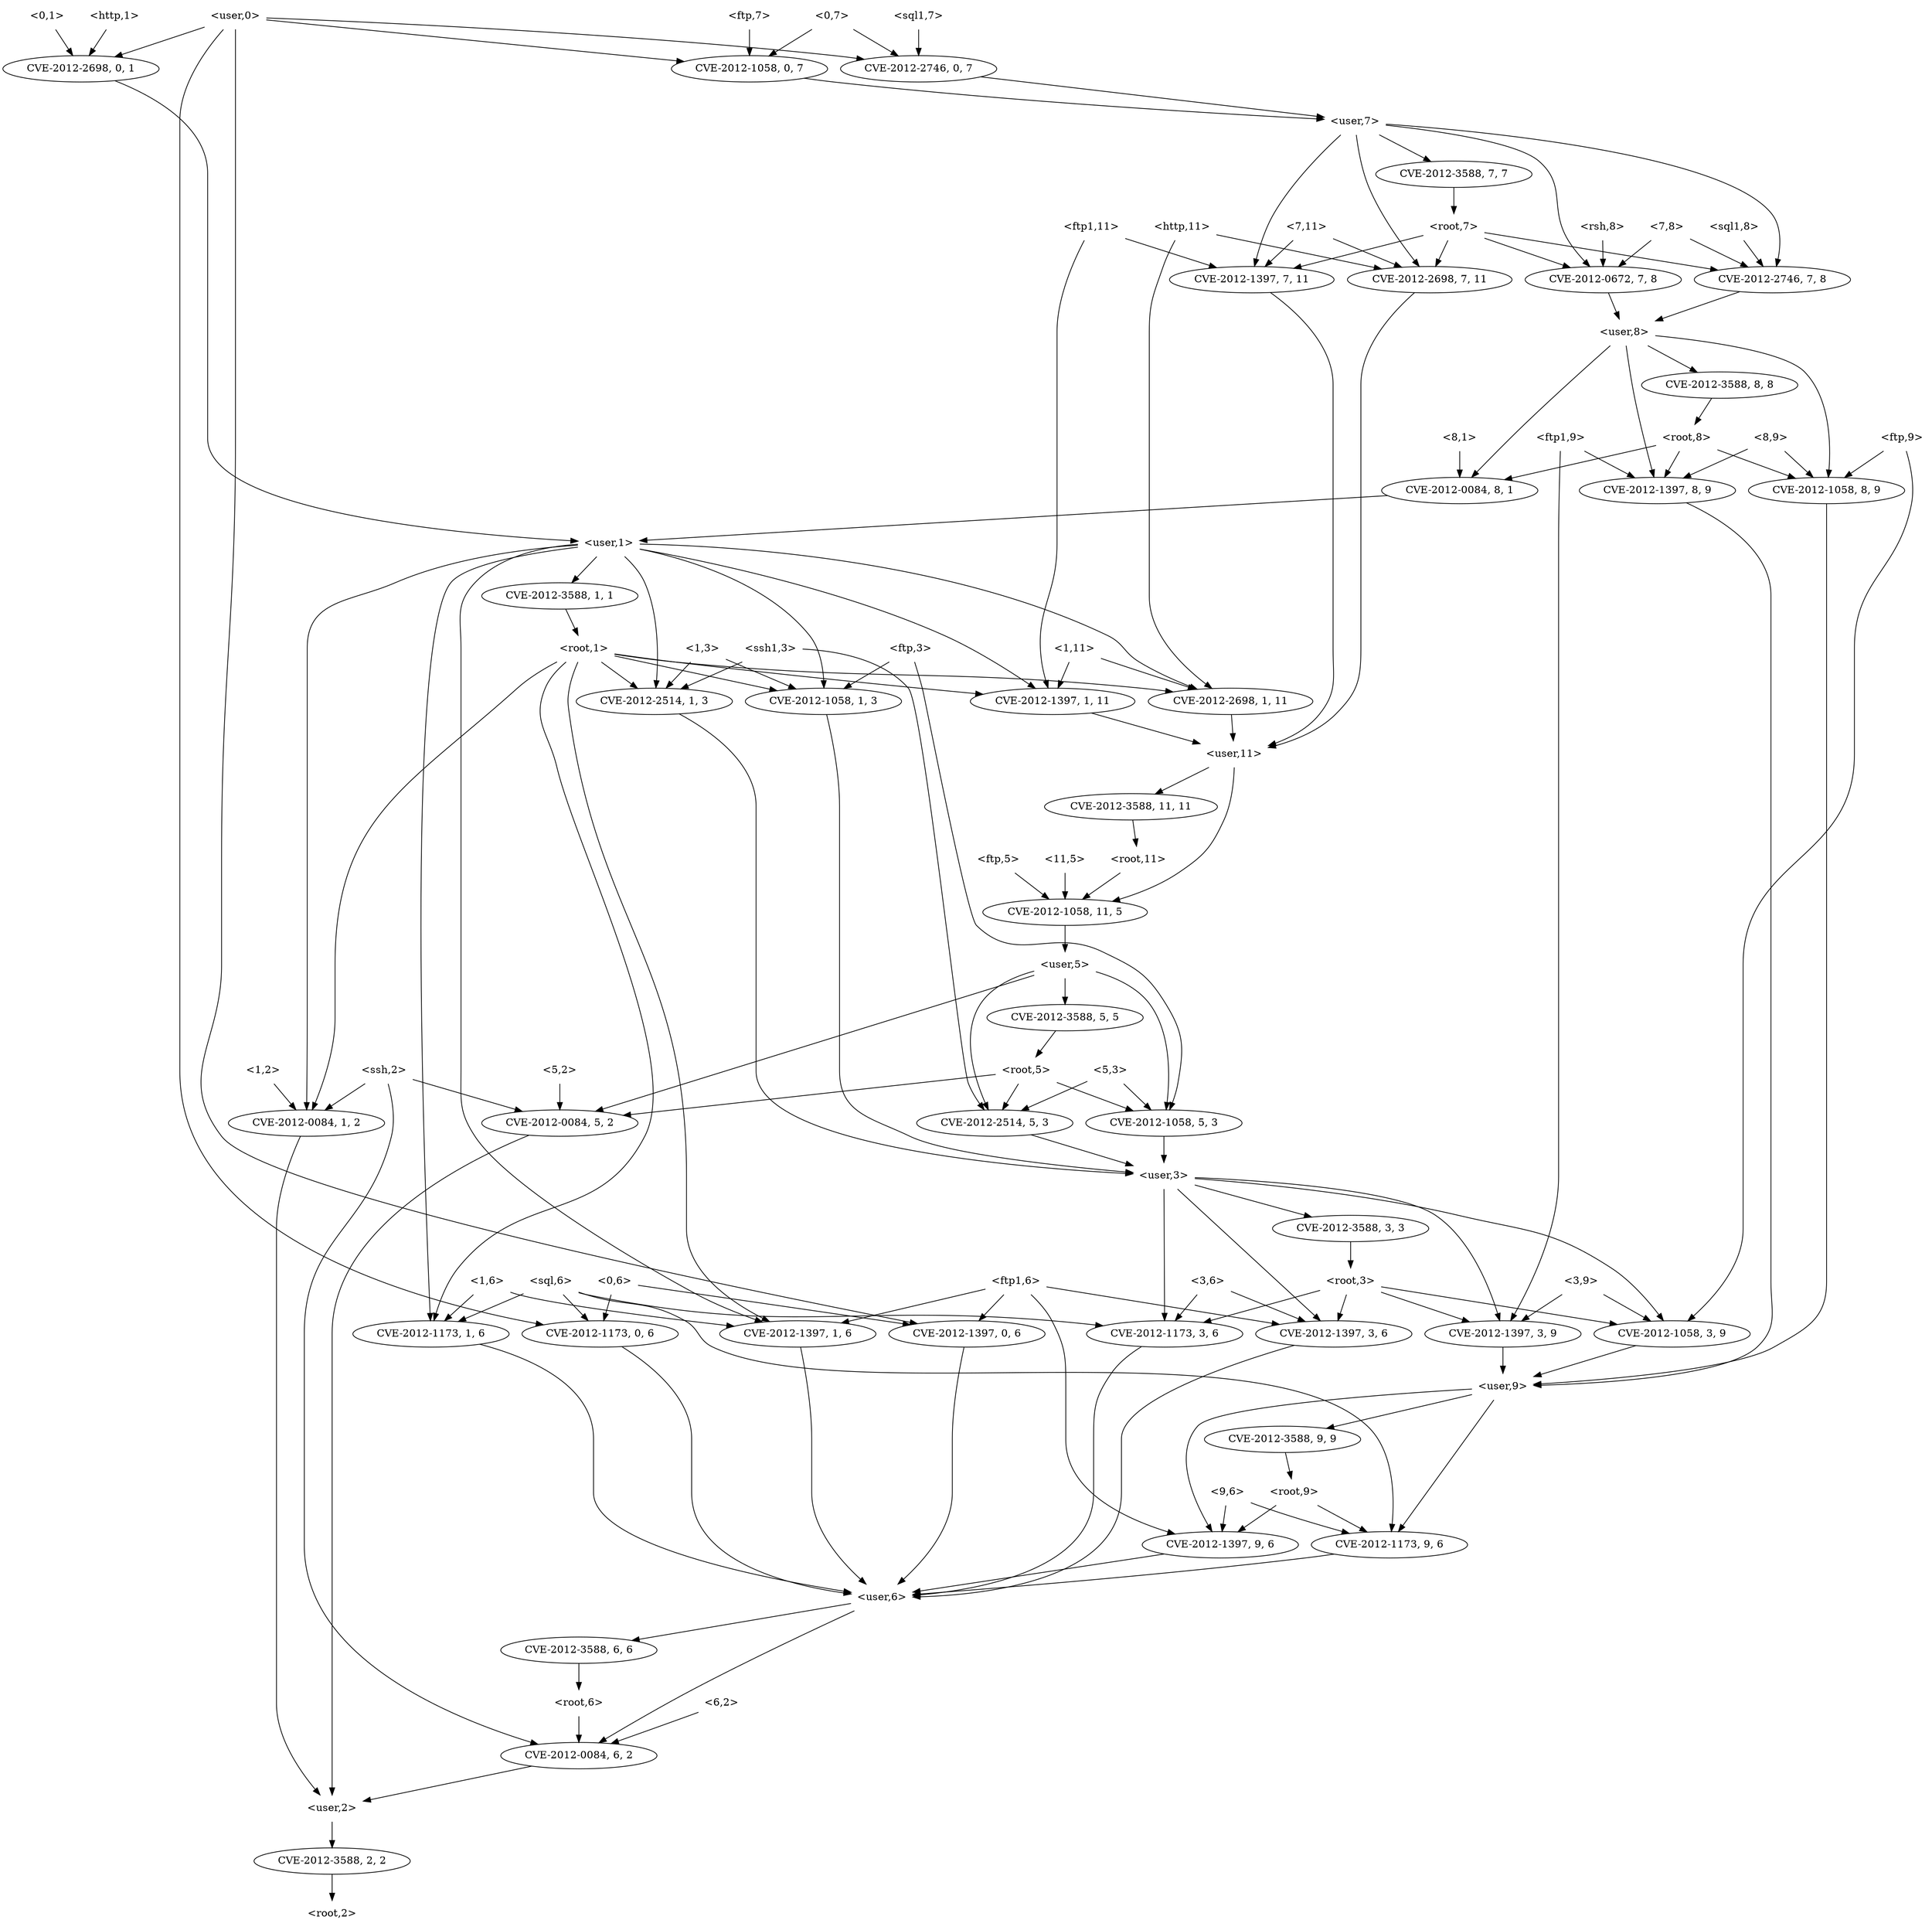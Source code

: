 strict digraph {
	graph [bb="0,0,2117,2628"];
	node [label="\N"];
	"<8,1>"	 [height=0.5,
		pos="576,2034",
		shape=plaintext,
		width=0.75];
	"<v_ssh,8,1>"	 [height=0.5,
		label=<CVE-2012-0084, 8, 1>,
		pos="576,1962",
		width=2.4499];
	"<8,1>" -> "<v_ssh,8,1>"	 [pos="e,576,1980.1 576,2015.7 576,2008 576,1998.7 576,1990.1"];
	"<user,1>"	 [height=0.5,
		pos="1221,1890",
		shape=plaintext,
		width=0.91667];
	"<v_ssh,8,1>" -> "<user,1>"	 [pos="e,1187.8,1894.6 651.89,1952.8 788.05,1938 1069.7,1907.4 1177.6,1895.7"];
	"<v_ftp,3,9>"	 [height=0.5,
		label=<CVE-2012-1058, 3, 9>,
		pos="785,810",
		width=2.4499];
	"<user,9>"	 [height=0.5,
		pos="740,738",
		shape=plaintext,
		width=0.91667];
	"<v_ftp,3,9>" -> "<user,9>"	 [pos="e,751.11,756.28 774.11,792.05 768.88,783.92 762.5,774 756.68,764.94"];
	"<v_sql,9,6>"	 [height=0.5,
		label=<CVE-2012-1173, 9, 6>,
		pos="1039,522",
		width=2.4499];
	"<user,9>" -> "<v_sql,9,6>"	 [pos="e,1038,540.32 773.22,734.61 817.11,730.2 895.55,717.86 953,684 990.66,661.8 999.82,650.77 1020,612 1030,592.79 1034.7,568.63 1037\
,550.33"];
	"<v_root,9,9>"	 [height=0.5,
		label=<CVE-2012-3588, 9, 9>,
		pos="856,666",
		width=2.4499];
	"<user,9>" -> "<v_root,9,9>"	 [pos="e,829.11,683.23 768.38,719.88 784,710.45 803.53,698.66 820.2,688.61"];
	"<v_ftp1,9,6>"	 [height=0.5,
		label=<CVE-2012-1397, 9, 6>,
		pos="844,522",
		width=2.4499];
	"<user,9>" -> "<v_ftp1,9,6>"	 [pos="e,829.28,539.94 741.69,719.67 743.95,701.29 748.88,671.68 759,648 775.14,610.22 803.32,571.9 822.79,547.83"];
	"<v_root,3,3>"	 [height=0.5,
		label=<CVE-2012-3588, 3, 3>,
		pos="1107,954",
		width=2.4499];
	"<root,3>"	 [height=0.5,
		pos="1052,882",
		shape=plaintext,
		width=0.89583];
	"<v_root,3,3>" -> "<root,3>"	 [pos="e,1065.6,900.28 1093.7,936.05 1087.2,927.75 1079.2,917.58 1071.9,908.38"];
	"<v_ftp1,3,9>"	 [height=0.5,
		label=<CVE-2012-1397, 3, 9>,
		pos="590,810",
		width=2.4499];
	"<root,3>" -> "<v_ftp1,3,9>"	 [pos="e,654.27,822.41 1019.3,876.55 955.55,867.78 810.03,847.46 688,828 680.33,826.78 672.32,825.46 664.34,824.11"];
	"<v_sql,3,6>"	 [height=0.5,
		label=<CVE-2012-1173, 3, 6>,
		pos="1212,810",
		width=2.4499];
	"<root,3>" -> "<v_sql,3,6>"	 [pos="e,1176.3,826.61 1084.4,866.83 1108.1,856.45 1140.7,842.2 1167,830.71"];
	"<root,3>" -> "<v_ftp,3,9>"	 [pos="e,844,823.55 1019.6,869.02 1014.4,867.25 1009.1,865.51 1004,864 954.25,849.21 897.25,835.52 853.88,825.76"];
	"<v_ftp1,3,6>"	 [height=0.5,
		label=<CVE-2012-1397, 3, 6>,
		pos="1407,810",
		width=2.4499];
	"<root,3>" -> "<v_ftp1,3,6>"	 [pos="e,1345.9,823.04 1084.4,874.6 1141.1,863.43 1259.4,840.1 1335.9,825.02"];
	"<v_ssh1,5,3>"	 [height=0.5,
		label=<CVE-2012-2514, 5, 3>,
		pos="914,1098",
		width=2.4499];
	"<user,3>"	 [height=0.5,
		pos="1109,1026",
		shape=plaintext,
		width=0.91667];
	"<v_ssh1,5,3>" -> "<user,3>"	 [pos="e,1076,1038.9 955.83,1082 988.39,1070.3 1033.4,1054.1 1066.2,1042.4"];
	"<user,3>" -> "<v_ftp1,3,9>"	 [pos="e,588.22,828.16 1075.8,1021.4 974.47,1009.6 672.51,969.24 607,900 591.58,883.71 588.07,857.95 587.98,838.33"];
	"<user,3>" -> "<v_sql,3,6>"	 [pos="e,1265.5,824.37 1142.1,1016.6 1191.2,1002.2 1281.6,967.55 1319,900 1326.8,886 1327.4,877.59 1319,864 1308.9,847.8 1292.3,836.4 1275.1\
,828.44"];
	"<user,3>" -> "<v_ftp,3,9>"	 [pos="e,806.08,827.5 1075.8,1008.6 1056.3,998.63 1031.4,985.28 1010,972 937.11,926.68 856.35,866.18 814.22,833.78"];
	"<user,3>" -> "<v_root,3,3>"	 [pos="e,1107.5,972.1 1108.5,1007.7 1108.3,999.98 1108,990.71 1107.8,982.11"];
	"<user,3>" -> "<v_ftp1,3,6>"	 [pos="e,1418.7,827.94 1142.1,1024.1 1210.7,1020.1 1367.4,1000 1430,900 1442,880.79 1433.6,855.5 1423.8,836.8"];
	"<8,9>"	 [height=0.5,
		pos="205,2034",
		shape=plaintext,
		width=0.75];
	"<v_ftp1,8,9>"	 [height=0.5,
		label=<CVE-2012-1397, 8, 9>,
		pos="344,1962",
		width=2.4499];
	"<8,9>" -> "<v_ftp1,8,9>"	 [pos="e,312.56,1978.8 232.13,2019.3 252.41,2009.1 280.46,1995 303.41,1983.4"];
	"<v_ftp,8,9>"	 [height=0.5,
		label=<CVE-2012-1058, 8, 9>,
		pos="149,1962",
		width=2.4499];
	"<8,9>" -> "<v_ftp,8,9>"	 [pos="e,162.68,1980.1 191.16,2015.7 184.51,2007.4 176.42,1997.3 169.11,1988.1"];
	"<v_ftp1,8,9>" -> "<user,9>"	 [pos="e,706.99,741.7 360.54,1944.3 383.44,1919.3 422,1869.6 422,1819 422,1819 422,1819 422,1673 422,1511.1 489,1476.9 489,1315 489,1315\
 489,1315 489,1241 489,1145.7 474,1122.3 474,1027 474,1027 474,1027 474,881 474,840.55 464.41,820.62 493,792 521.19,763.78 633.99\
,748.91 696.96,742.66"];
	"<v_ftp,8,9>" -> "<user,9>"	 [pos="e,706.89,741.53 198.89,1947.1 254.58,1928.1 337,1888.3 337,1819 337,1819 337,1819 337,1457 337,1260.9 436,1223.1 436,1027 436,1027\
 436,1027 436,881 436,838.66 437.61,819.27 470,792 503.73,763.6 629.24,748.6 696.6,742.44"];
	"<root,1>"	 [height=0.5,
		pos="1110,1746",
		shape=plaintext,
		width=0.89583];
	"<v_ssh,1,2>"	 [height=0.5,
		label=<CVE-2012-0084, 1, 2>,
		pos="88,1098",
		width=2.4499];
	"<root,1>" -> "<v_ssh,1,2>"	 [pos="e,111.65,1115.5 1093.3,1727.8 1071,1704.9 1032.1,1666.4 1015,1656 890.56,1580.6 835.09,1615.1 706,1548 584.19,1484.7 312.48,1272.1\
 204,1188 184.3,1172.7 180.65,1167.3 161,1152 147.73,1141.6 132.74,1130.6 119.81,1121.4"];
	"<v_ftp1,1,6>"	 [height=0.5,
		label=<CVE-2012-1397, 1, 6>,
		pos="1639,810",
		width=2.4499];
	"<root,1>" -> "<v_ftp1,1,6>"	 [pos="e,1622,827.96 1110.2,1728 1110.5,1701.3 1111,1648.1 1111,1603 1111,1603 1111,1603 1111,1529 1111,1356.5 1511.4,939.99 1614.8,835.23"];
	"<v_ssh1,1,3>"	 [height=0.5,
		label=<CVE-2012-2514, 1, 3>,
		pos="1265,1674",
		width=2.4499];
	"<root,1>" -> "<v_ssh1,1,3>"	 [pos="e,1230.4,1690.6 1142.5,1730.3 1165.3,1720 1196.1,1706.1 1221.1,1694.8"];
	"<v_ftp1,1,11>"	 [height=0.5,
		label=<CVE-2012-1397, 1, 11>,
		pos="710,1674",
		width=2.5686];
	"<root,1>" -> "<v_ftp1,1,11>"	 [pos="e,776.45,1686.6 1077.6,1739.3 1014.7,1728.3 874.29,1703.8 786.37,1688.4"];
	"<v_http,1,11>"	 [height=0.5,
		label=<CVE-2012-2698, 1, 11>,
		pos="914,1674",
		width=2.5686];
	"<root,1>" -> "<v_http,1,11>"	 [pos="e,956.35,1690.1 1077.6,1733.4 1047.3,1722.6 1001.5,1706.3 966.05,1693.6"];
	"<v_ftp,1,3>"	 [height=0.5,
		label=<CVE-2012-1058, 1, 3>,
		pos="1460,1674",
		width=2.4499];
	"<root,1>" -> "<v_ftp,1,3>"	 [pos="e,1395.3,1686.4 1142.4,1734.1 1149.4,1731.9 1156.9,1729.7 1164,1728 1174.7,1725.4 1301.2,1703 1385.3,1688.1"];
	"<v_sql,1,6>"	 [height=0.5,
		label=<CVE-2012-1173, 1, 6>,
		pos="980,810",
		width=2.4499];
	"<root,1>" -> "<v_sql,1,6>"	 [pos="e,1018.6,826.3 1102.5,1727.9 1091.7,1701.6 1073,1649.4 1073,1603 1073,1603 1073,1603 1073,1457 1073,1218.2 1327.9,1140.1 1204,936\
 1186.5,907.11 1165.1,918.79 1137,900 1116,885.96 1114.4,877.47 1093,864 1072.6,851.13 1048.5,839.42 1027.9,830.3"];
	"<user,2>"	 [height=0.5,
		pos="242,162",
		shape=plaintext,
		width=0.91667];
	"<v_ssh,1,2>" -> "<user,2>"	 [pos="e,214.45,180.18 95.892,1079.9 107.29,1053.7 127,1001.5 127,955 127,955 127,955 127,305 127,253.97 172.41,211 206.16,186.11"];
	"<user,6>"	 [height=0.5,
		pos="1178,450",
		shape=plaintext,
		width=0.91667];
	"<v_ftp1,1,6>" -> "<user,6>"	 [pos="e,1211.3,455.06 1629.9,792.06 1616.7,765.98 1594,714.07 1594,667 1594,667 1594,667 1594,593 1594,514.9 1328.1,470.91 1221.4,456.42"];
	"<v_ssh1,1,3>" -> "<user,3>"	 [pos="e,1142.2,1037 1256.9,1655.9 1245.2,1629.7 1225,1577.6 1225,1531 1225,1531 1225,1531 1225,1169 1225,1128.6 1230.2,1112.4 1206,1080\
 1192.5,1061.9 1170.9,1049.2 1151.5,1040.8"];
	"<user,11>"	 [height=0.5,
		pos="702,1602",
		shape=plaintext,
		width=1.0069];
	"<v_ftp1,1,11>" -> "<user,11>"	 [pos="e,703.95,1620.1 708.02,1655.7 707.14,1648 706.08,1638.7 705.1,1630.1"];
	"<v_http,1,11>" -> "<user,11>"	 [pos="e,738.53,1615.1 869.3,1658.2 833.77,1646.5 784.23,1630.2 748.29,1618.3"];
	"<v_ftp,1,3>" -> "<user,3>"	 [pos="e,1142.1,1034.2 1458.1,1655.9 1448.6,1578.7 1400.1,1258.8 1229,1080 1208.3,1058.4 1177.2,1045 1151.8,1037.1"];
	"<v_sql,1,6>" -> "<user,6>"	 [pos="e,1170.4,468.27 990.55,791.97 1016.5,749.88 1085,637.28 1136,540 1146.9,519.32 1158.1,495.35 1166.2,477.5"];
	"<v_sql,9,6>" -> "<user,6>"	 [pos="e,1144.6,467.8 1070.5,505.12 1089.8,495.42 1114.7,482.9 1135.6,472.34"];
	"<root,9>"	 [height=0.5,
		pos="856,594",
		shape=plaintext,
		width=0.89583];
	"<v_root,9,9>" -> "<root,9>"	 [pos="e,856,612.1 856,647.7 856,639.98 856,630.71 856,622.11"];
	"<v_ftp1,9,6>" -> "<user,6>"	 [pos="e,1144.6,457.99 903.33,508.57 969.64,494.67 1075.4,472.49 1134.5,460.11"];
	"<v_ftp1,3,9>" -> "<user,9>"	 [pos="e,706.97,754.42 623.66,793.29 645.53,783.09 674.21,769.7 697.62,758.78"];
	"<v_root,2,2>"	 [height=0.5,
		label=<CVE-2012-3588, 2, 2>,
		pos="242,90",
		width=2.4499];
	"<user,2>" -> "<v_root,2,2>"	 [pos="e,242,108.1 242,143.7 242,135.98 242,126.71 242,118.11"];
	"<root,9>" -> "<v_ftp1,9,6>"	 [pos="e,846.93,540.1 853.03,575.7 851.71,567.98 850.12,558.71 848.65,550.11"];
	"<root,9>" -> "<v_sql,9,6>"	 [pos="e,999.38,538.16 888.3,580.65 916.38,569.9 957.5,554.17 989.7,541.86"];
	"<user,1>" -> "<v_ssh,1,2>"	 [pos="e,99.37,1115.9 1187.7,1887 1084,1879.1 761.31,1843.2 554,1692 437.06,1606.7 174.56,1226.5 105.12,1124.3"];
	"<user,1>" -> "<v_ftp1,1,6>"	 [pos="e,1641.6,828 1254.2,1888.9 1314,1887.5 1442.5,1879.3 1540,1836 1598.1,1810.2 1652,1810.6 1652,1747 1652,1747 1652,1747 1652,953 \
1652,912.83 1646.8,866.53 1643,838.01"];
	"<user,1>" -> "<v_ssh1,1,3>"	 [pos="e,1267.7,1692 1237.7,1871.9 1246.1,1862.2 1255.4,1849.4 1260,1836 1275.5,1791.1 1272.6,1734.9 1269,1702.2"];
	"<v_root,1,1>"	 [height=0.5,
		label=<CVE-2012-3588, 1, 1>,
		pos="1163,1818",
		width=2.4499];
	"<user,1>" -> "<v_root,1,1>"	 [pos="e,1177.2,1836.1 1206.7,1871.7 1199.7,1863.3 1191.2,1853.1 1183.6,1843.9"];
	"<user,1>" -> "<v_ftp1,1,11>"	 [pos="e,739.14,1691.2 1187.8,1881.7 1149.1,1872.7 1083.5,1856.2 1029,1836 958.52,1809.9 943.14,1797.8 876,1764 831.67,1741.7 781.58,1714.6\
 748.12,1696.2"];
	"<user,1>" -> "<v_http,1,11>"	 [pos="e,939.72,1691.5 1187.8,1883.6 1154.5,1876.9 1102.9,1862.8 1066,1836 1017.5,1800.7 1027.5,1770.4 985,1728 973.85,1716.9 960.27,1706.2\
 947.97,1697.3"];
	"<user,1>" -> "<v_ftp,1,3>"	 [pos="e,1448.1,1692.1 1248,1871.8 1282.5,1849.3 1342.9,1807.5 1388,1764 1408.4,1744.4 1428.4,1719 1442.1,1700.4"];
	"<user,1>" -> "<v_sql,1,6>"	 [pos="e,1032.8,824.46 1254.2,1884.3 1348.9,1870 1614,1823.3 1614,1747 1614,1747 1614,1747 1614,1601 1614,1259 1464.4,1182.1 1227,936 1206.2\
,914.43 1194,917.94 1170,900 1150.6,885.48 1149.9,876.28 1129,864 1102.3,848.33 1070.3,836.19 1042.7,827.5"];
	"<v_root,1,1>" -> "<root,1>"	 [pos="e,1123.1,1764.3 1150.2,1800.1 1143.9,1791.8 1136.2,1781.6 1129.2,1772.4"];
	"<http,11>"	 [height=0.5,
		pos="944,2322",
		shape=plaintext,
		width=0.97917];
	"<http,11>" -> "<v_http,1,11>"	 [pos="e,929.19,1691.8 949.67,2303.7 957.85,2277.2 972,2224.7 972,2179 972,2179 972,2179 972,1961 972,1857 986.62,1825.7 951,1728 947.4\
,1718.1 941.5,1708.4 935.45,1700"];
	"<v_http,7,11>"	 [height=0.5,
		label=<CVE-2012-2698, 7, 11>,
		pos="851,2250",
		width=2.5686];
	"<http,11>" -> "<v_http,7,11>"	 [pos="e,873.08,2267.6 921.01,2303.7 909.01,2294.7 894.17,2283.5 881.25,2273.8"];
	"<v_http,7,11>" -> "<user,11>"	 [pos="e,665.51,1613.4 832.99,2232.1 808.58,2207.2 768,2158.1 768,2107 768,2107 768,2107 768,1889 768,1776.2 645.73,1798.3 608,1692 602.65\
,1676.9 599.93,1669.8 608,1656 618.54,1638 637.75,1625.6 656.06,1617.3"];
	"<3,6>"	 [height=0.5,
		pos="1394,882",
		shape=plaintext,
		width=0.75];
	"<3,6>" -> "<v_sql,3,6>"	 [pos="e,1253.2,826.06 1366.7,869.53 1362.1,867.66 1357.4,865.76 1353,864 1323.2,852.23 1289.7,839.59 1262.8,829.61"];
	"<3,6>" -> "<v_ftp1,3,6>"	 [pos="e,1403.8,828.1 1397.2,863.7 1398.6,855.98 1400.4,846.71 1402,838.11"];
	"<v_sql,3,6>" -> "<user,6>"	 [pos="e,1182.9,468.33 1210,791.98 1207.1,765.36 1202,712.23 1202,667 1202,667 1202,667 1202,593 1202,552.65 1192.5,506.74 1185.4,478.32"];
	"<v_ftp1,3,6>" -> "<user,6>"	 [pos="e,1211.1,458.04 1401.7,791.7 1394.1,765.14 1381,712.61 1381,667 1381,667 1381,667 1381,593 1381,515.55 1280.5,476.8 1221,460.62"];
	"<ftp1,6>"	 [height=0.5,
		pos="1510,882",
		shape=plaintext,
		width=0.89583];
	"<ftp1,6>" -> "<v_ftp1,3,6>"	 [pos="e,1431.2,827.47 1484.8,863.88 1471.2,854.61 1454.2,843.05 1439.5,833.1"];
	"<ftp1,6>" -> "<v_ftp1,1,6>"	 [pos="e,1609.5,826.99 1541.6,863.88 1559.4,854.21 1581.8,842.05 1600.6,831.83"];
	"<v_ftp1,0,6>"	 [height=0.5,
		label=<CVE-2012-1397, 0, 6>,
		pos="2029,810",
		width=2.4499];
	"<ftp1,6>" -> "<v_ftp1,0,6>"	 [pos="e,1965.3,822.5 1542.3,877.45 1612.9,869.58 1786.4,849.63 1931,828 1938.9,826.82 1947.1,825.51 1955.3,824.16"];
	"<ftp1,6>" -> "<v_ftp1,9,6>"	 [pos="e,859.73,540.05 1514,863.95 1517.6,844.43 1520,812.51 1504,792 1344.2,587.21 1174.6,738.9 948,612 916.93,594.6 886.6,567.07 866.79\
,547.24"];
	"<v_ftp1,0,6>" -> "<user,6>"	 [pos="e,1211,450.61 2009,792.46 1982,768.06 1937,719.58 1937,667 1937,667 1937,667 1937,593 1937,493.27 1827.6,528.84 1731,504 1545.7,\
456.36 1315.6,450.73 1221.3,450.6"];
	"<sql1,8>"	 [height=0.5,
		pos="215,2322",
		shape=plaintext,
		width=0.91667];
	"<v_sql1,7,8>"	 [height=0.5,
		label=<CVE-2012-2746, 7, 8>,
		pos="215,2250",
		width=2.4499];
	"<sql1,8>" -> "<v_sql1,7,8>"	 [pos="e,215,2268.1 215,2303.7 215,2296 215,2286.7 215,2278.1"];
	"<user,8>"	 [height=0.5,
		pos="318,2178",
		shape=plaintext,
		width=0.91667];
	"<v_sql1,7,8>" -> "<user,8>"	 [pos="e,292.93,2196 239.15,2232.6 252.67,2223.4 269.73,2211.8 284.52,2201.8"];
	"<v_ssh,6,2>"	 [height=0.5,
		label=<CVE-2012-0084, 6, 2>,
		pos="397,234",
		width=2.4499];
	"<user,6>" -> "<v_ssh,6,2>"	 [pos="e,448.46,248.75 1144.8,439.76 1055.6,415 803.8,345.14 594,288 548.67,275.65 497.43,261.87 458.57,251.46"];
	"<v_root,6,6>"	 [height=0.5,
		label=<CVE-2012-3588, 6, 6>,
		pos="709,378",
		width=2.4499];
	"<user,6>" -> "<v_root,6,6>"	 [pos="e,778.06,389.31 1144.6,444.02 1070.9,433.02 892.42,406.38 788.22,390.82"];
	"<9,6>"	 [height=0.5,
		pos="984,594",
		shape=plaintext,
		width=0.75];
	"<9,6>" -> "<v_ftp1,9,6>"	 [pos="e,875.66,538.83 956.67,579.34 936.25,569.13 907.99,555 884.89,543.44"];
	"<9,6>" -> "<v_sql,9,6>"	 [pos="e,1025.6,540.1 997.6,575.7 1004.1,567.39 1012.1,557.28 1019.2,548.14"];
	"<v_ssh,6,2>" -> "<user,2>"	 [pos="e,275.08,177.94 362.21,217.29 339.21,206.9 308.89,193.21 284.46,182.18"];
	"<v_root,5,5>"	 [height=0.5,
		label=<CVE-2012-3588, 5, 5>,
		pos="823,1242",
		width=2.4499];
	"<root,5>"	 [height=0.5,
		pos="850,1170",
		shape=plaintext,
		width=0.89583];
	"<v_root,5,5>" -> "<root,5>"	 [pos="e,843.4,1188.1 829.67,1223.7 832.71,1215.8 836.38,1206.3 839.76,1197.5"];
	"<v_ftp,5,3>"	 [height=0.5,
		label=<CVE-2012-1058, 5, 3>,
		pos="1109,1098",
		width=2.4499];
	"<root,5>" -> "<v_ftp,5,3>"	 [pos="e,1058,1112.8 882.28,1160.3 923.68,1149.1 996.33,1129.5 1048.2,1115.4"];
	"<root,5>" -> "<v_ssh1,5,3>"	 [pos="e,898.36,1116.1 865.82,1151.7 873.57,1143.2 883.04,1132.9 891.52,1123.6"];
	"<v_ssh,5,2>"	 [height=0.5,
		label=<CVE-2012-0084, 5, 2>,
		pos="320,1098",
		width=2.4499];
	"<root,5>" -> "<v_ssh,5,2>"	 [pos="e,392.05,1108.5 817.64,1164.7 736.3,1154 521.26,1125.6 402.21,1109.9"];
	"<root,2>"	 [height=0.5,
		pos="242,18",
		shape=plaintext,
		width=0.89583];
	"<rsh,8>"	 [height=0.5,
		pos="459,2322",
		shape=plaintext,
		width=0.81944];
	"<v_rsh,7,8>"	 [height=0.5,
		label=<CVE-2012-0672, 7, 8>,
		pos="410,2250",
		width=2.4499];
	"<rsh,8>" -> "<v_rsh,7,8>"	 [pos="e,421.97,2268.1 446.89,2303.7 441.13,2295.5 434.14,2285.5 427.79,2276.4"];
	"<v_rsh,7,8>" -> "<user,8>"	 [pos="e,340.61,2196.2 388.2,2232.4 376.43,2223.5 361.71,2212.3 348.79,2202.4"];
	"<v_root,8,8>"	 [height=0.5,
		label=<CVE-2012-3588, 8, 8>,
		pos="376,2106",
		width=2.4499];
	"<user,8>" -> "<v_root,8,8>"	 [pos="e,361.83,2124.1 332.34,2159.7 339.29,2151.3 347.77,2141.1 355.4,2131.9"];
	"<user,8>" -> "<v_ftp1,8,9>"	 [pos="e,331.65,1980.1 301.11,2160 292.71,2150.3 283.42,2137.5 279,2124 274.01,2108.8 275.2,2103.5 279,2088 288.01,2051.1 309.98,2013 325.89\
,1988.7"];
	"<user,8>" -> "<v_ssh,8,1>"	 [pos="e,564.15,1980.1 351.08,2172.4 384.79,2166.2 437.07,2152.6 473,2124 517.19,2088.8 509.24,2063.4 540,2016 545.91,2006.9 552.54,1997\
 558.48,1988.3"];
	"<user,8>" -> "<v_ftp,8,9>"	 [pos="e,149.63,1980.3 287.44,2159.8 253.12,2138.9 198.41,2100.3 169,2052 157.64,2033.3 152.72,2009 150.59,1990.4"];
	"<root,8>"	 [height=0.5,
		pos="360,2034",
		shape=plaintext,
		width=0.89583];
	"<v_root,8,8>" -> "<root,8>"	 [pos="e,363.91,2052.1 372.04,2087.7 370.28,2080 368.16,2070.7 366.2,2062.1"];
	"<6,2>"	 [height=0.5,
		pos="397,306",
		shape=plaintext,
		width=0.75];
	"<6,2>" -> "<v_ssh,6,2>"	 [pos="e,397,252.1 397,287.7 397,279.98 397,270.71 397,262.11"];
	"<ftp,5>"	 [height=0.5,
		pos="941,1458",
		shape=plaintext,
		width=0.8125];
	"<v_ftp,11,5>"	 [height=0.5,
		label=<CVE-2012-1058, 11, 5>,
		pos="858,1386",
		width=2.5686];
	"<ftp,5>" -> "<v_ftp,11,5>"	 [pos="e,877.71,1403.6 920.48,1439.7 909.98,1430.8 897.03,1419.9 885.66,1410.3"];
	"<user,5>"	 [height=0.5,
		pos="858,1314",
		shape=plaintext,
		width=0.91667];
	"<v_ftp,11,5>" -> "<user,5>"	 [pos="e,858,1332.1 858,1367.7 858,1360 858,1350.7 858,1342.1"];
	"<user,0>"	 [height=0.5,
		pos="1779,2610",
		shape=plaintext,
		width=0.91667];
	"<v_http,0,1>"	 [height=0.5,
		label=<CVE-2012-2698, 0, 1>,
		pos="1933,2538",
		width=2.4499];
	"<user,0>" -> "<v_http,0,1>"	 [pos="e,1898.7,2554.6 1812,2594 1834.7,2583.7 1865,2569.9 1889.6,2558.7"];
	"<v_sql1,0,7>"	 [height=0.5,
		label=<CVE-2012-2746, 0, 7>,
		pos="1063,2538",
		width=2.4499];
	"<user,0>" -> "<v_sql1,0,7>"	 [pos="e,1125.6,2550.7 1745.7,2607.2 1652.9,2601.8 1383.4,2584.8 1161,2556 1152.8,2554.9 1144.1,2553.7 1135.6,2552.3"];
	"<v_sql,0,6>"	 [height=0.5,
		label=<CVE-2012-1173, 0, 6>,
		pos="1834,810",
		width=2.4499];
	"<user,0>" -> "<v_sql,0,6>"	 [pos="e,1819.8,828.15 1779,2592 1779,2565.3 1779,2512.1 1779,2467 1779,2467 1779,2467 1779,953 1779,912.55 1782.1,901.2 1798,864 1802.1\
,854.43 1808,844.78 1813.8,836.39"];
	"<user,0>" -> "<v_ftp1,0,6>"	 [pos="e,2022.3,828.21 1786.7,2591.9 1797.8,2565.6 1817,2513.4 1817,2467 1817,2467 1817,2467 1817,2393 1817,2296.3 1856,2275.7 1856,2179\
 1856,2179 1856,2179 1856,1601 1856,1294.9 1981.5,937.15 2018.7,837.77"];
	"<v_ftp,0,7>"	 [height=0.5,
		label=<CVE-2012-1058, 0, 7>,
		pos="1258,2538",
		width=2.4499];
	"<user,0>" -> "<v_ftp,0,7>"	 [pos="e,1329.6,2548.6 1745.6,2604.5 1664.7,2593.6 1456,2565.6 1339.6,2550"];
	"<v_http,0,1>" -> "<user,1>"	 [pos="e,1254.3,1892.9 1919.2,2520.2 1875.2,2464.9 1741,2282 1741,2107 1741,2107 1741,2107 1741,2033 1741,1934.5 1389.1,1902 1264.3,1893.5"];
	"<user,7>"	 [height=0.5,
		pos="647,2466",
		shape=plaintext,
		width=0.91667];
	"<v_sql1,0,7>" -> "<user,7>"	 [pos="e,680.09,2472.6 997.08,2525.9 911.16,2511.4 763.26,2486.6 690.3,2474.3"];
	"<v_sql,0,6>" -> "<user,6>"	 [pos="e,1211.3,451.43 1826.7,791.87 1816.2,765.53 1798,713.29 1798,667 1798,667 1798,667 1798,593 1798,474.5 1362.2,454.89 1221.3,451.64"];
	"<v_ftp,0,7>" -> "<user,7>"	 [pos="e,680.1,2469.6 1194.8,2525.4 1183.3,2523.4 1171.3,2521.6 1160,2520 986.56,2496 778.76,2477.8 690.29,2470.5"];
	"<0,7>"	 [height=0.5,
		pos="1162,2610",
		shape=plaintext,
		width=0.75];
	"<0,7>" -> "<v_sql1,0,7>"	 [pos="e,1086.3,2555.5 1137.8,2591.9 1124.8,2582.7 1108.6,2571.3 1094.7,2561.4"];
	"<0,7>" -> "<v_ftp,0,7>"	 [pos="e,1235.2,2555.6 1185.7,2591.7 1198.1,2582.7 1213.4,2571.5 1226.8,2561.8"];
	"<user,7>" -> "<v_rsh,7,8>"	 [pos="e,406.86,2268 613.84,2461.1 560.33,2454.1 458.47,2437.8 434,2412 399.88,2376.1 401.24,2313.8 405.49,2278.2"];
	"<user,7>" -> "<v_sql1,7,8>"	 [pos="e,229.35,2268 613.94,2461.7 566.96,2456 478.94,2442.2 410,2412 336.91,2380 269.31,2312.3 236.25,2275.7"];
	"<v_ftp1,7,11>"	 [height=0.5,
		label=<CVE-2012-1397, 7, 11>,
		pos="609,2250",
		width=2.5686];
	"<user,7>" -> "<v_ftp1,7,11>"	 [pos="e,612.06,2268.2 643.95,2447.8 637.37,2410.8 621.75,2322.8 613.81,2278.1"];
	"<v_root,7,7>"	 [height=0.5,
		label=<CVE-2012-3588, 7, 7>,
		pos="531,2394",
		width=2.4499];
	"<user,7>" -> "<v_root,7,7>"	 [pos="e,557.89,2411.2 618.62,2447.9 603,2438.5 583.47,2426.7 566.8,2416.6"];
	"<user,7>" -> "<v_http,7,11>"	 [pos="e,850.81,2268.2 680.27,2451.7 722.19,2433.1 793.3,2395.4 831,2340 843.42,2321.7 848.25,2297 850.06,2278.2"];
	"<0,1>"	 [height=0.5,
		pos="1895,2610",
		shape=plaintext,
		width=0.75];
	"<0,1>" -> "<v_http,0,1>"	 [pos="e,1923.7,2556.1 1904.4,2591.7 1908.8,2583.6 1914.1,2573.9 1918.9,2565"];
	"<http,1>"	 [height=0.5,
		pos="1973,2610",
		shape=plaintext,
		width=0.89583];
	"<http,1>" -> "<v_http,0,1>"	 [pos="e,1942.8,2556.1 1963.1,2591.7 1958.5,2583.6 1952.9,2573.9 1947.8,2565"];
	"<user,11>" -> "<v_ftp,11,5>"	 [pos="e,804.62,1400.7 700.26,1583.9 697.95,1551.2 697.99,1479.3 737,1440 752.91,1424 774.47,1412.5 794.98,1404.3"];
	"<v_root,11,11>"	 [height=0.5,
		label=<CVE-2012-3588, 11, 11>,
		pos="812,1530",
		width=2.7013];
	"<user,11>" -> "<v_root,11,11>"	 [pos="e,786.13,1547.5 728.91,1583.9 743.48,1574.6 761.64,1563 777.27,1553.1"];
	"<root,11>"	 [height=0.5,
		pos="782,1458",
		shape=plaintext,
		width=1];
	"<v_root,11,11>" -> "<root,11>"	 [pos="e,789.33,1476.1 804.58,1511.7 801.21,1503.8 797.13,1494.3 793.38,1485.5"];
	"<root,8>" -> "<v_ftp1,8,9>"	 [pos="e,347.91,1980.1 356.04,2015.7 354.28,2008 352.16,1998.7 350.2,1990.1"];
	"<root,8>" -> "<v_ssh,8,1>"	 [pos="e,531.03,1977.6 392.34,2022.5 426.44,2011.5 480.77,1993.9 521.51,1980.7"];
	"<root,8>" -> "<v_ftp,8,9>"	 [pos="e,193.31,1977.7 327.49,2022.2 294.35,2011.2 242.36,1994 203.02,1980.9"];
	"<root,11>" -> "<v_ftp,11,5>"	 [pos="e,839.69,1403.9 800.79,1439.7 810.24,1431 821.86,1420.3 832.14,1410.8"];
	"<root,7>"	 [height=0.5,
		pos="540,2322",
		shape=plaintext,
		width=0.89583];
	"<v_root,7,7>" -> "<root,7>"	 [pos="e,537.8,2340.1 533.22,2375.7 534.22,2368 535.41,2358.7 536.51,2350.1"];
	"<root,7>" -> "<v_rsh,7,8>"	 [pos="e,439.69,2267 508.2,2303.9 490.24,2294.2 467.66,2282 448.68,2271.8"];
	"<root,7>" -> "<v_sql1,7,8>"	 [pos="e,279.18,2262.4 507.36,2307.4 503.89,2306.1 500.39,2305 497,2304 477.28,2298.3 366.02,2278 289.29,2264.2"];
	"<root,7>" -> "<v_ftp1,7,11>"	 [pos="e,592.14,2268.1 557.06,2303.7 565.5,2295.1 575.82,2284.7 585.04,2275.3"];
	"<root,7>" -> "<v_http,7,11>"	 [pos="e,792.82,2264.1 572.4,2313.7 621.98,2302.5 717.75,2281 783.02,2266.3"];
	"<11,5>"	 [height=0.5,
		pos="865,1458",
		shape=plaintext,
		width=0.78472];
	"<11,5>" -> "<v_ftp,11,5>"	 [pos="e,859.71,1404.1 863.27,1439.7 862.5,1432 861.57,1422.7 860.71,1414.1"];
	"<1,6>"	 [height=0.5,
		pos="1206,882",
		shape=plaintext,
		width=0.75];
	"<1,6>" -> "<v_sql,1,6>"	 [pos="e,1033.1,824.5 1178.8,869.22 1174.2,867.38 1169.5,865.58 1165,864 1124.9,850 1079.1,836.84 1043,827.14"];
	"<1,6>" -> "<v_ftp1,1,6>"	 [pos="e,1565.8,820.22 1233.1,867.44 1236.4,866.13 1239.7,864.94 1243,864 1257.8,859.7 1443.9,835.71 1555.6,821.52"];
	"<v_root,2,2>" -> "<root,2>"	 [pos="e,242,36.104 242,71.697 242,63.983 242,54.712 242,46.112"];
	"<ftp,3>"	 [height=0.5,
		pos="1520,1746",
		shape=plaintext,
		width=0.8125];
	"<ftp,3>" -> "<v_ftp,5,3>"	 [pos="e,1118.6,1116 1536,1727.8 1544,1718.1 1552.8,1705.3 1557,1692 1561.8,1676.7 1562.6,1671 1557,1656 1474.9,1437.2 1350.8,1447.3 1211\
,1260 1176.9,1214.4 1142.6,1157.4 1123.7,1124.9"];
	"<ftp,3>" -> "<v_ftp,1,3>"	 [pos="e,1474.7,1692.1 1505.2,1727.7 1498,1719.3 1489.2,1709.1 1481.3,1699.9"];
	"<v_ftp,5,3>" -> "<user,3>"	 [pos="e,1109,1044.1 1109,1079.7 1109,1072 1109,1062.7 1109,1054.1"];
	"<v_ssh,5,2>" -> "<user,2>"	 [pos="e,242,180.05 303.46,1080.3 280.56,1055.3 242,1005.6 242,955 242,955 242,955 242,305 242,265 242,218.65 242,190.08"];
	"<ftp,9>"	 [height=0.5,
		pos="62,2034",
		shape=plaintext,
		width=0.8125];
	"<ftp,9>" -> "<v_ftp,3,9>"	 [pos="e,768.58,827.69 56.158,2015.9 50.839,1997.7 44.823,1968.3 52,1944 201.02,1439.3 652.81,948.06 761.36,835.16"];
	"<ftp,9>" -> "<v_ftp,8,9>"	 [pos="e,128.34,1979.6 83.506,2015.7 94.626,2006.7 108.35,1995.7 120.36,1986"];
	"<3,9>"	 [height=0.5,
		pos="643,882",
		shape=plaintext,
		width=0.75];
	"<3,9>" -> "<v_ftp1,3,9>"	 [pos="e,602.95,828.1 629.9,863.7 623.61,855.39 615.95,845.28 609.04,836.14"];
	"<3,9>" -> "<v_ftp,3,9>"	 [pos="e,752.84,826.86 670.04,867.67 690.86,857.41 719.98,843.05 743.71,831.36"];
	"<user,5>" -> "<v_ftp,5,3>"	 [pos="e,1109.9,1116.1 891.2,1305.1 942.86,1291 1041.8,1256.3 1092,1188 1105.1,1170.2 1108.9,1145.2 1109.7,1126.2"];
	"<user,5>" -> "<v_root,5,5>"	 [pos="e,831.55,1260.1 849.35,1295.7 845.36,1287.7 840.55,1278.1 836.13,1269.3"];
	"<user,5>" -> "<v_ssh1,5,3>"	 [pos="e,919.56,1116.4 887.5,1295.9 899.98,1287 913.19,1274.8 920,1260 939.96,1216.7 930.66,1159.6 922.23,1126.4"];
	"<user,5>" -> "<v_ssh,5,2>"	 [pos="e,358.34,1114.2 824.75,1299.8 732.89,1263.2 475.32,1160.8 367.95,1118.1"];
	"<ssh1,3>"	 [height=0.5,
		pos="1207,1746",
		shape=plaintext,
		width=0.94444];
	"<ssh1,3>" -> "<v_ssh1,1,3>"	 [pos="e,1250.8,1692.1 1221.3,1727.7 1228.3,1719.3 1236.8,1709.1 1244.4,1699.9"];
	"<ssh1,3>" -> "<v_ssh1,5,3>"	 [pos="e,931.66,1116 1191.2,1727.6 1183.1,1717.8 1173.8,1704.9 1168,1692 1151.4,1655.1 1149,1643.4 1149,1603 1149,1603 1149,1603 1149,1529\
 1149,1355.2 999.39,1185 938.91,1123.3"];
	"<ssh,2>"	 [height=0.5,
		pos="244,1170",
		shape=plaintext,
		width=0.84028];
	"<ssh,2>" -> "<v_ssh,6,2>"	 [pos="e,370.16,251.27 235.91,1151.9 224.22,1125.7 204,1073.6 204,1027 204,1027 204,1027 204,809 204,708.07 280,695.93 280,595 280,595 \
280,595 280,377 280,325.03 327.26,281.76 361.71,257.12"];
	"<ssh,2>" -> "<v_ssh,1,2>"	 [pos="e,122.72,1114.6 213.55,1155.3 190.33,1144.9 158.03,1130.4 132,1118.7"];
	"<ssh,2>" -> "<v_ssh,5,2>"	 [pos="e,301.95,1115.6 262.79,1151.7 272.31,1142.9 284.03,1132.1 294.37,1122.6"];
	"<root,6>"	 [height=0.5,
		pos="553,306",
		shape=plaintext,
		width=0.89583];
	"<root,6>" -> "<v_ssh,6,2>"	 [pos="e,431.72,250.58 520.68,290.5 497.65,280.16 466.42,266.15 441.1,254.79"];
	"<0,6>"	 [height=0.5,
		pos="1834,882",
		shape=plaintext,
		width=0.75];
	"<0,6>" -> "<v_sql,0,6>"	 [pos="e,1834,828.1 1834,863.7 1834,855.98 1834,846.71 1834,838.11"];
	"<0,6>" -> "<v_ftp1,0,6>"	 [pos="e,1984.3,825.59 1861.3,869.43 1865.8,867.56 1870.5,865.69 1875,864 1907.8,851.58 1944.9,838.75 1974.5,828.84"];
	"<ftp1,9>"	 [height=0.5,
		pos="460,2034",
		shape=plaintext,
		width=0.89583];
	"<ftp1,9>" -> "<v_ftp1,3,9>"	 [pos="e,581.91,828.05 460,2016 460,1989.3 460,1936.1 460,1891 460,1891 460,1891 460,1817 460,1623.6 527,1580.4 527,1387 527,1387 527,1387\
 527,1313 527,1185.5 550,1154.5 550,1027 550,1027 550,1027 550,953 550,911.48 566.04,865.61 577.8,837.54"];
	"<ftp1,9>" -> "<v_ftp1,8,9>"	 [pos="e,370.89,1979.2 431.62,2015.9 416,2006.5 396.47,1994.7 379.8,1984.6"];
	"<ftp1,11>"	 [height=0.5,
		pos="711,2322",
		shape=plaintext,
		width=1];
	"<ftp1,11>" -> "<v_ftp1,7,11>"	 [pos="e,632.99,2267.5 686.05,2303.9 672.67,2294.7 656.01,2283.3 641.62,2273.4"];
	"<ftp1,11>" -> "<v_ftp1,1,11>"	 [pos="e,714.05,1692.4 714.84,2303.6 720.4,2276.9 730,2224.3 730,2179 730,2179 730,2179 730,1817 730,1776.8 722.05,1730.9 716.18,1702.4"];
	"<v_ftp1,7,11>" -> "<user,11>"	 [pos="e,665.53,1607.3 627.01,2232.1 651.42,2207.2 692,2158.1 692,2107 692,2107 692,2107 692,2033 692,1992.6 684.59,1982.8 673,1944 634.26\
,1814.5 500.03,1768.5 575,1656 592.89,1629.1 627.26,1615.9 655.74,1609.3"];
	"<sql1,7>"	 [height=0.5,
		pos="1063,2610",
		shape=plaintext,
		width=0.91667];
	"<sql1,7>" -> "<v_sql1,0,7>"	 [pos="e,1063,2556.1 1063,2591.7 1063,2584 1063,2574.7 1063,2566.1"];
	"<sql,6>"	 [height=0.5,
		pos="1281,882",
		shape=plaintext,
		width=0.8125];
	"<sql,6>" -> "<v_sql,3,6>"	 [pos="e,1228.9,828.1 1263.9,863.7 1255.5,855.14 1245.2,844.66 1236,835.3"];
	"<sql,6>" -> "<v_sql,9,6>"	 [pos="e,1041,540.31 1251.4,867.59 1248.2,866.32 1245.1,865.09 1242,864 1186.8,844.23 1155.8,870.14 1115,828 1076.3,787.99 1051,617.85 \
1042.3,550.56"];
	"<sql,6>" -> "<v_sql,0,6>"	 [pos="e,1771.1,822.64 1310.5,873.61 1324.7,870.26 1342.2,866.49 1358,864 1524.7,837.76 1568.7,850.44 1736,828 1744.2,826.9 1752.7,825.62\
 1761.2,824.27"];
	"<sql,6>" -> "<v_sql,1,6>"	 [pos="e,1044.3,822.4 1251.4,867.34 1248.3,866.12 1245.1,864.98 1242,864 1207.8,853.21 1119.2,836.1 1054.5,824.25"];
	"<5,3>"	 [height=0.5,
		pos="1056,1170",
		shape=plaintext,
		width=0.75];
	"<5,3>" -> "<v_ftp,5,3>"	 [pos="e,1096,1116.1 1069.1,1151.7 1075.4,1143.4 1083,1133.3 1090,1124.1"];
	"<5,3>" -> "<v_ssh1,5,3>"	 [pos="e,946.16,1114.9 1029,1155.7 1008.1,1145.4 979.02,1131.1 955.29,1119.4"];
	"<ftp,7>"	 [height=0.5,
		pos="1258,2610",
		shape=plaintext,
		width=0.8125];
	"<ftp,7>" -> "<v_ftp,0,7>"	 [pos="e,1258,2556.1 1258,2591.7 1258,2584 1258,2574.7 1258,2566.1"];
	"<v_root,6,6>" -> "<root,6>"	 [pos="e,585.5,321.58 673.99,361.29 650.49,350.75 619.42,336.81 594.65,325.69"];
	"<1,3>"	 [height=0.5,
		pos="1352,1746",
		shape=plaintext,
		width=0.75];
	"<1,3>" -> "<v_ssh1,1,3>"	 [pos="e,1285.7,1691.6 1330.5,1727.7 1319.4,1718.7 1305.7,1707.7 1293.6,1698"];
	"<1,3>" -> "<v_ftp,1,3>"	 [pos="e,1434.6,1691.5 1378.4,1727.9 1392.7,1718.6 1410.6,1707 1425.9,1697.1"];
	"<5,2>"	 [height=0.5,
		pos="320,1170",
		shape=plaintext,
		width=0.75];
	"<5,2>" -> "<v_ssh,5,2>"	 [pos="e,320,1116.1 320,1151.7 320,1144 320,1134.7 320,1126.1"];
	"<1,2>"	 [height=0.5,
		pos="88,1170",
		shape=plaintext,
		width=0.75];
	"<1,2>" -> "<v_ssh,1,2>"	 [pos="e,88,1116.1 88,1151.7 88,1144 88,1134.7 88,1126.1"];
	"<7,8>"	 [height=0.5,
		pos="342,2322",
		shape=plaintext,
		width=0.75];
	"<7,8>" -> "<v_rsh,7,8>"	 [pos="e,393.38,2268.1 358.81,2303.7 367.13,2295.1 377.31,2284.7 386.39,2275.3"];
	"<7,8>" -> "<v_sql1,7,8>"	 [pos="e,244.41,2267.2 314.76,2306 296.81,2296.1 273.04,2283 253.21,2272.1"];
	"<7,11>"	 [height=0.5,
		pos="794,2322",
		shape=plaintext,
		width=0.78472];
	"<7,11>" -> "<v_ftp1,7,11>"	 [pos="e,653.06,2265.9 765.46,2308 762.29,2306.6 759.08,2305.2 756,2304 725.39,2291.7 690.68,2279.1 662.67,2269.3"];
	"<7,11>" -> "<v_http,7,11>"	 [pos="e,837.07,2268.1 808.09,2303.7 814.92,2295.3 823.26,2285.1 830.76,2275.9"];
	"<1,11>"	 [height=0.5,
		pos="914,1746",
		shape=plaintext,
		width=0.78472];
	"<1,11>" -> "<v_http,1,11>"	 [pos="e,914,1692.1 914,1727.7 914,1720 914,1710.7 914,1702.1"];
	"<1,11>" -> "<v_ftp1,1,11>"	 [pos="e,756.75,1689.6 885.41,1733.4 880.62,1731.6 875.68,1729.7 871,1728 836.54,1715.5 797.51,1702.7 766.51,1692.7"];
}
